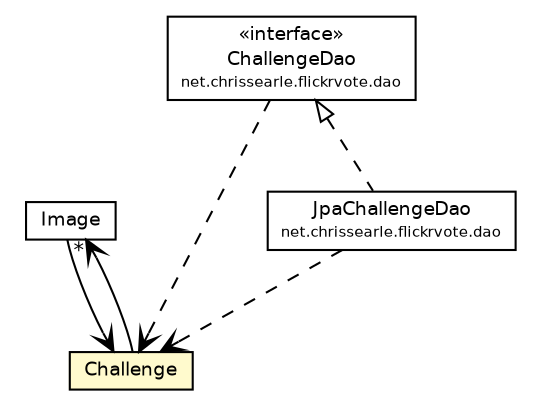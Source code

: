 #!/usr/local/bin/dot
#
# Class diagram 
# Generated by UmlGraph version 4.6 (http://www.spinellis.gr/sw/umlgraph)
#

digraph G {
	edge [fontname="Helvetica",fontsize=10,labelfontname="Helvetica",labelfontsize=10];
	node [fontname="Helvetica",fontsize=10,shape=plaintext];
	// net.chrissearle.flickrvote.model.Image
	c2452 [label=<<table border="0" cellborder="1" cellspacing="0" cellpadding="2" port="p" href="./Image.html">
		<tr><td><table border="0" cellspacing="0" cellpadding="1">
			<tr><td> Image </td></tr>
		</table></td></tr>
		</table>>, fontname="Helvetica", fontcolor="black", fontsize=9.0];
	// net.chrissearle.flickrvote.model.Challenge
	c2454 [label=<<table border="0" cellborder="1" cellspacing="0" cellpadding="2" port="p" bgcolor="lemonChiffon" href="./Challenge.html">
		<tr><td><table border="0" cellspacing="0" cellpadding="1">
			<tr><td> Challenge </td></tr>
		</table></td></tr>
		</table>>, fontname="Helvetica", fontcolor="black", fontsize=9.0];
	// net.chrissearle.flickrvote.dao.JpaChallengeDao
	c2463 [label=<<table border="0" cellborder="1" cellspacing="0" cellpadding="2" port="p" href="../dao/JpaChallengeDao.html">
		<tr><td><table border="0" cellspacing="0" cellpadding="1">
			<tr><td> JpaChallengeDao </td></tr>
			<tr><td><font point-size="7.0"> net.chrissearle.flickrvote.dao </font></td></tr>
		</table></td></tr>
		</table>>, fontname="Helvetica", fontcolor="black", fontsize=9.0];
	// net.chrissearle.flickrvote.dao.ChallengeDao
	c2466 [label=<<table border="0" cellborder="1" cellspacing="0" cellpadding="2" port="p" href="../dao/ChallengeDao.html">
		<tr><td><table border="0" cellspacing="0" cellpadding="1">
			<tr><td> &laquo;interface&raquo; </td></tr>
			<tr><td> ChallengeDao </td></tr>
			<tr><td><font point-size="7.0"> net.chrissearle.flickrvote.dao </font></td></tr>
		</table></td></tr>
		</table>>, fontname="Helvetica", fontcolor="black", fontsize=9.0];
	//net.chrissearle.flickrvote.dao.JpaChallengeDao implements net.chrissearle.flickrvote.dao.ChallengeDao
	c2466:p -> c2463:p [dir=back,arrowtail=empty,style=dashed];
	// net.chrissearle.flickrvote.model.Image NAVASSOC net.chrissearle.flickrvote.model.Challenge
	c2452:p -> c2454:p [taillabel="", label="", headlabel="", fontname="Helvetica", fontcolor="black", fontsize=10.0, color="black", arrowhead=open];
	// net.chrissearle.flickrvote.model.Challenge NAVASSOC net.chrissearle.flickrvote.model.Image
	c2454:p -> c2452:p [taillabel="", label="", headlabel="*", fontname="Helvetica", fontcolor="black", fontsize=10.0, color="black", arrowhead=open];
	// net.chrissearle.flickrvote.dao.JpaChallengeDao DEPEND net.chrissearle.flickrvote.model.Challenge
	c2463:p -> c2454:p [taillabel="", label="", headlabel="", fontname="Helvetica", fontcolor="black", fontsize=10.0, color="black", arrowhead=open, style=dashed];
	// net.chrissearle.flickrvote.dao.ChallengeDao DEPEND net.chrissearle.flickrvote.model.Challenge
	c2466:p -> c2454:p [taillabel="", label="", headlabel="", fontname="Helvetica", fontcolor="black", fontsize=10.0, color="black", arrowhead=open, style=dashed];
}

